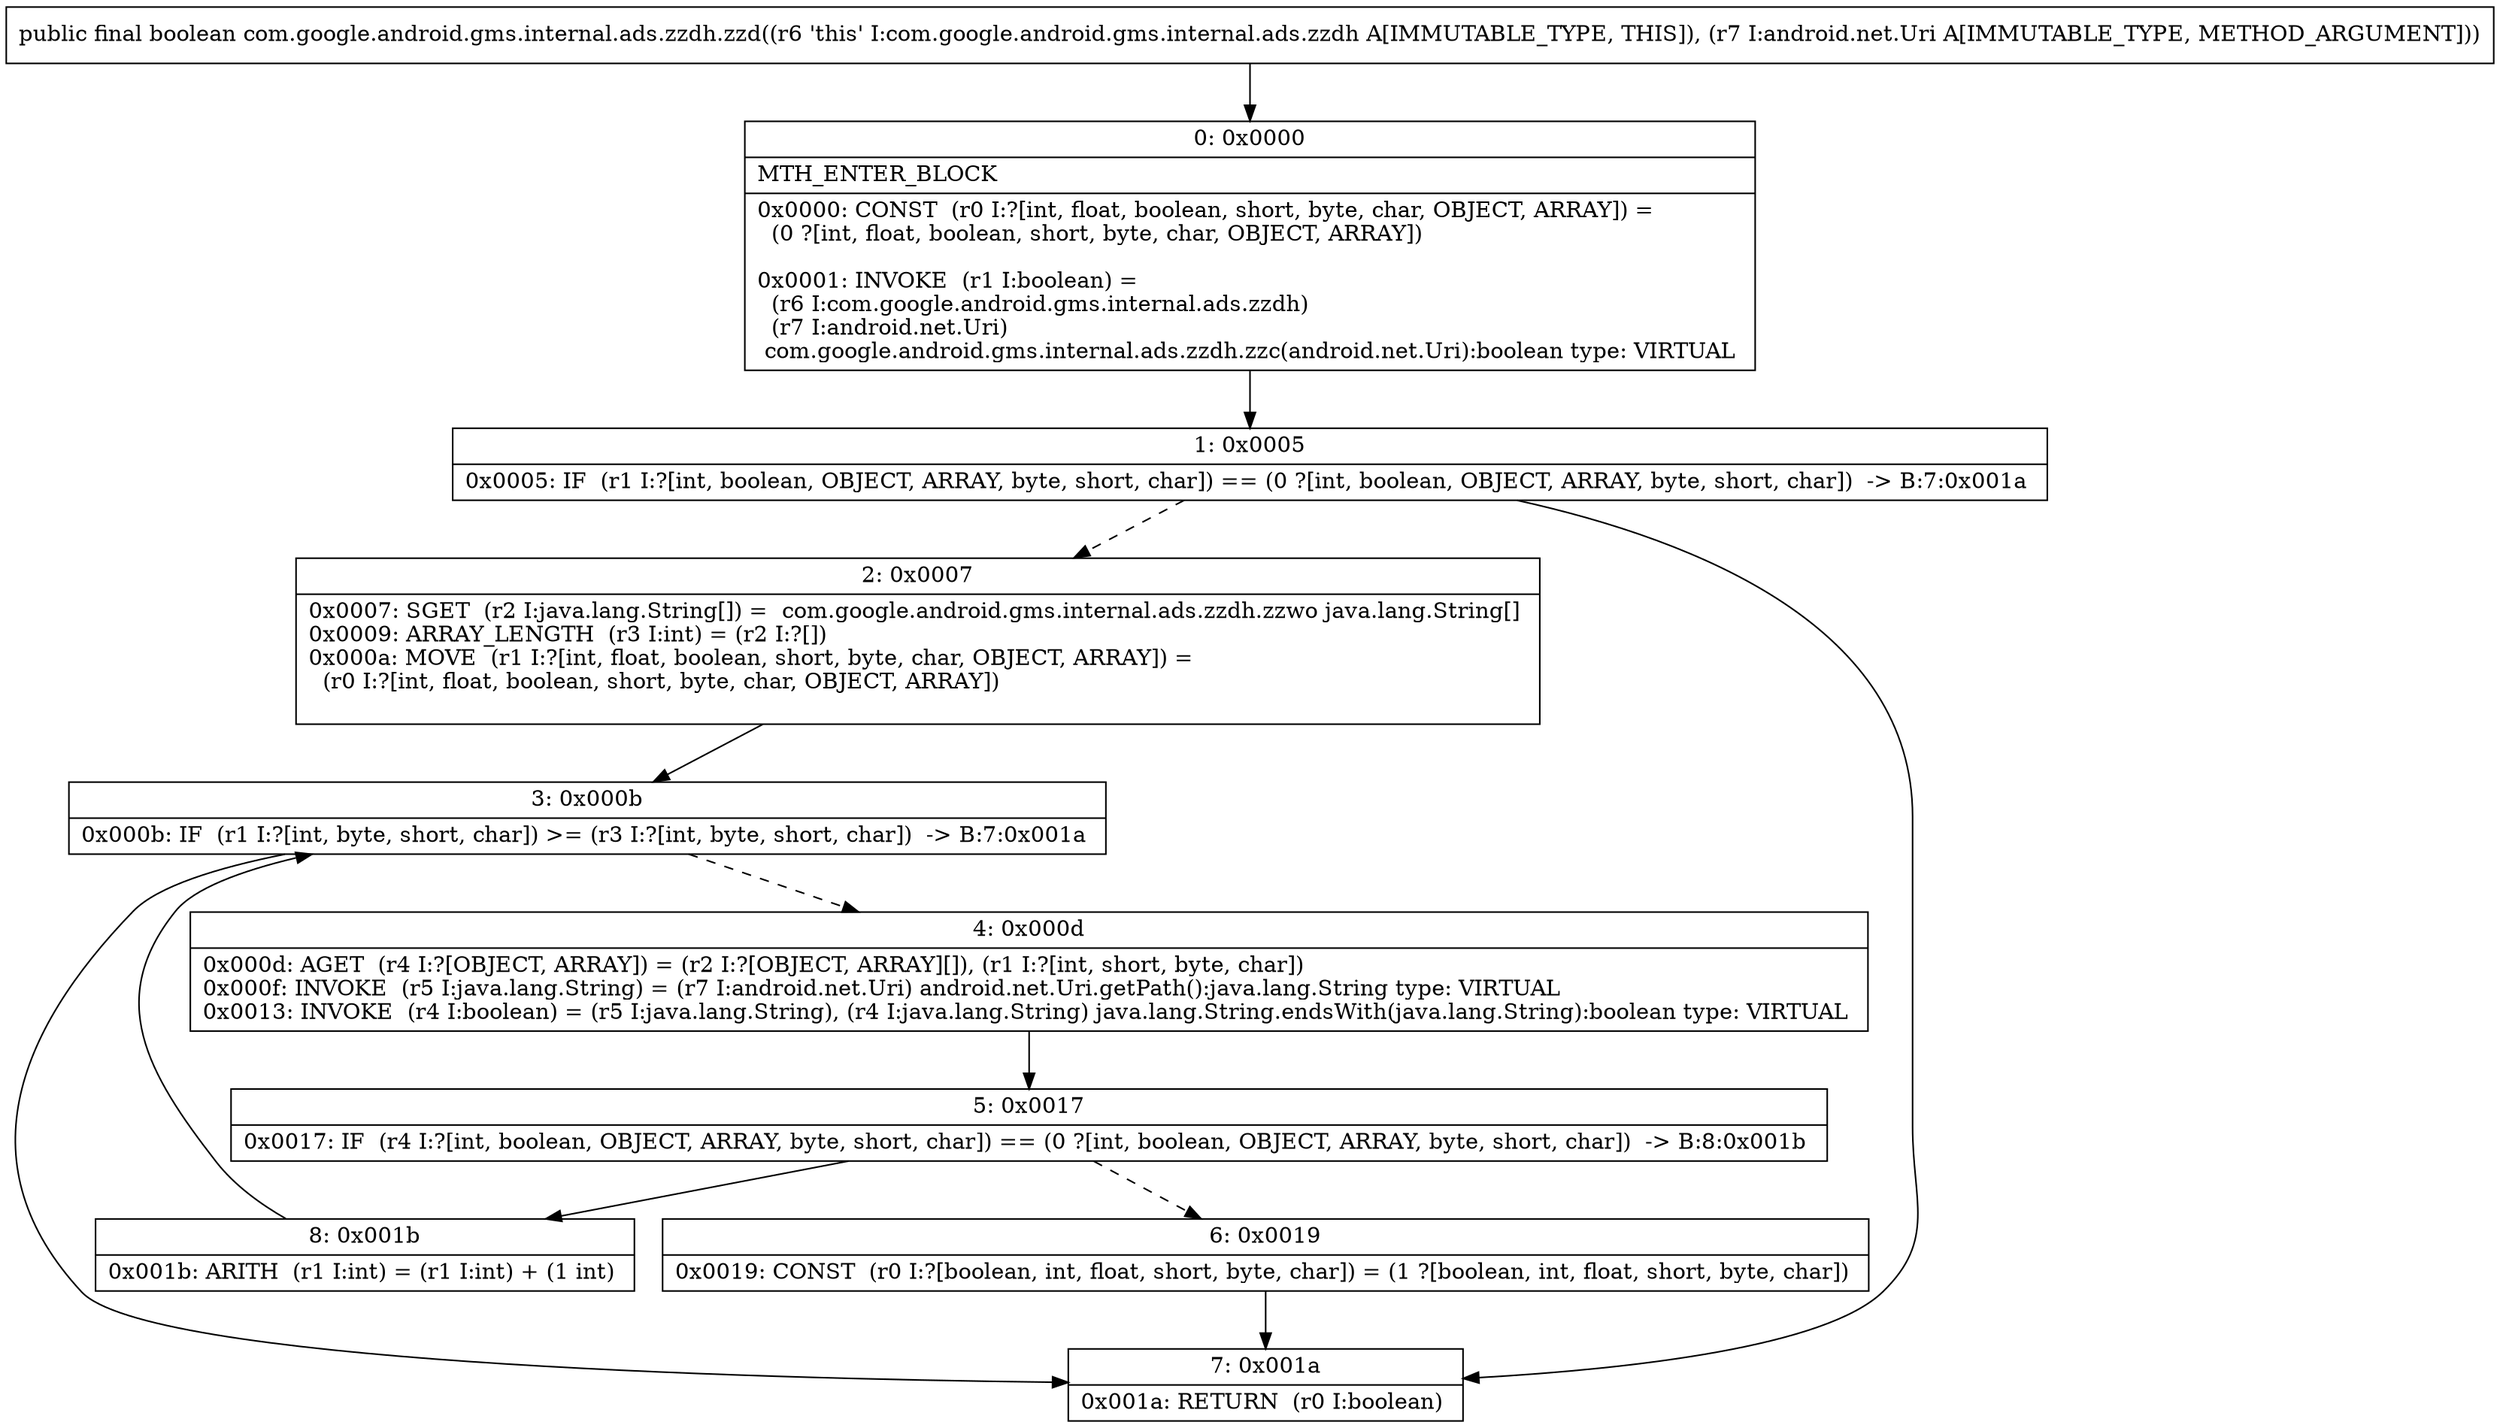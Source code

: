 digraph "CFG forcom.google.android.gms.internal.ads.zzdh.zzd(Landroid\/net\/Uri;)Z" {
Node_0 [shape=record,label="{0\:\ 0x0000|MTH_ENTER_BLOCK\l|0x0000: CONST  (r0 I:?[int, float, boolean, short, byte, char, OBJECT, ARRAY]) = \l  (0 ?[int, float, boolean, short, byte, char, OBJECT, ARRAY])\l \l0x0001: INVOKE  (r1 I:boolean) = \l  (r6 I:com.google.android.gms.internal.ads.zzdh)\l  (r7 I:android.net.Uri)\l com.google.android.gms.internal.ads.zzdh.zzc(android.net.Uri):boolean type: VIRTUAL \l}"];
Node_1 [shape=record,label="{1\:\ 0x0005|0x0005: IF  (r1 I:?[int, boolean, OBJECT, ARRAY, byte, short, char]) == (0 ?[int, boolean, OBJECT, ARRAY, byte, short, char])  \-\> B:7:0x001a \l}"];
Node_2 [shape=record,label="{2\:\ 0x0007|0x0007: SGET  (r2 I:java.lang.String[]) =  com.google.android.gms.internal.ads.zzdh.zzwo java.lang.String[] \l0x0009: ARRAY_LENGTH  (r3 I:int) = (r2 I:?[]) \l0x000a: MOVE  (r1 I:?[int, float, boolean, short, byte, char, OBJECT, ARRAY]) = \l  (r0 I:?[int, float, boolean, short, byte, char, OBJECT, ARRAY])\l \l}"];
Node_3 [shape=record,label="{3\:\ 0x000b|0x000b: IF  (r1 I:?[int, byte, short, char]) \>= (r3 I:?[int, byte, short, char])  \-\> B:7:0x001a \l}"];
Node_4 [shape=record,label="{4\:\ 0x000d|0x000d: AGET  (r4 I:?[OBJECT, ARRAY]) = (r2 I:?[OBJECT, ARRAY][]), (r1 I:?[int, short, byte, char]) \l0x000f: INVOKE  (r5 I:java.lang.String) = (r7 I:android.net.Uri) android.net.Uri.getPath():java.lang.String type: VIRTUAL \l0x0013: INVOKE  (r4 I:boolean) = (r5 I:java.lang.String), (r4 I:java.lang.String) java.lang.String.endsWith(java.lang.String):boolean type: VIRTUAL \l}"];
Node_5 [shape=record,label="{5\:\ 0x0017|0x0017: IF  (r4 I:?[int, boolean, OBJECT, ARRAY, byte, short, char]) == (0 ?[int, boolean, OBJECT, ARRAY, byte, short, char])  \-\> B:8:0x001b \l}"];
Node_6 [shape=record,label="{6\:\ 0x0019|0x0019: CONST  (r0 I:?[boolean, int, float, short, byte, char]) = (1 ?[boolean, int, float, short, byte, char]) \l}"];
Node_7 [shape=record,label="{7\:\ 0x001a|0x001a: RETURN  (r0 I:boolean) \l}"];
Node_8 [shape=record,label="{8\:\ 0x001b|0x001b: ARITH  (r1 I:int) = (r1 I:int) + (1 int) \l}"];
MethodNode[shape=record,label="{public final boolean com.google.android.gms.internal.ads.zzdh.zzd((r6 'this' I:com.google.android.gms.internal.ads.zzdh A[IMMUTABLE_TYPE, THIS]), (r7 I:android.net.Uri A[IMMUTABLE_TYPE, METHOD_ARGUMENT])) }"];
MethodNode -> Node_0;
Node_0 -> Node_1;
Node_1 -> Node_2[style=dashed];
Node_1 -> Node_7;
Node_2 -> Node_3;
Node_3 -> Node_4[style=dashed];
Node_3 -> Node_7;
Node_4 -> Node_5;
Node_5 -> Node_6[style=dashed];
Node_5 -> Node_8;
Node_6 -> Node_7;
Node_8 -> Node_3;
}

